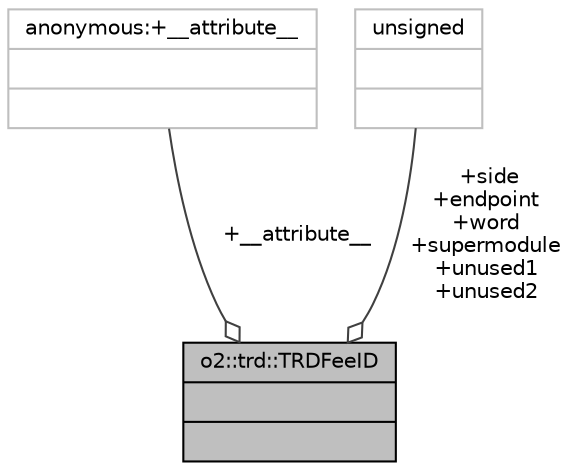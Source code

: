digraph "o2::trd::TRDFeeID"
{
 // INTERACTIVE_SVG=YES
  bgcolor="transparent";
  edge [fontname="Helvetica",fontsize="10",labelfontname="Helvetica",labelfontsize="10"];
  node [fontname="Helvetica",fontsize="10",shape=record];
  Node1 [label="{o2::trd::TRDFeeID\n||}",height=0.2,width=0.4,color="black", fillcolor="grey75", style="filled", fontcolor="black"];
  Node2 -> Node1 [color="grey25",fontsize="10",style="solid",label=" +__attribute__" ,arrowhead="odiamond",fontname="Helvetica"];
  Node2 [label="{anonymous:+__attribute__\n||}",height=0.2,width=0.4,color="grey75"];
  Node3 -> Node1 [color="grey25",fontsize="10",style="solid",label=" +side\n+endpoint\n+word\n+supermodule\n+unused1\n+unused2" ,arrowhead="odiamond",fontname="Helvetica"];
  Node3 [label="{unsigned\n||}",height=0.2,width=0.4,color="grey75"];
}
